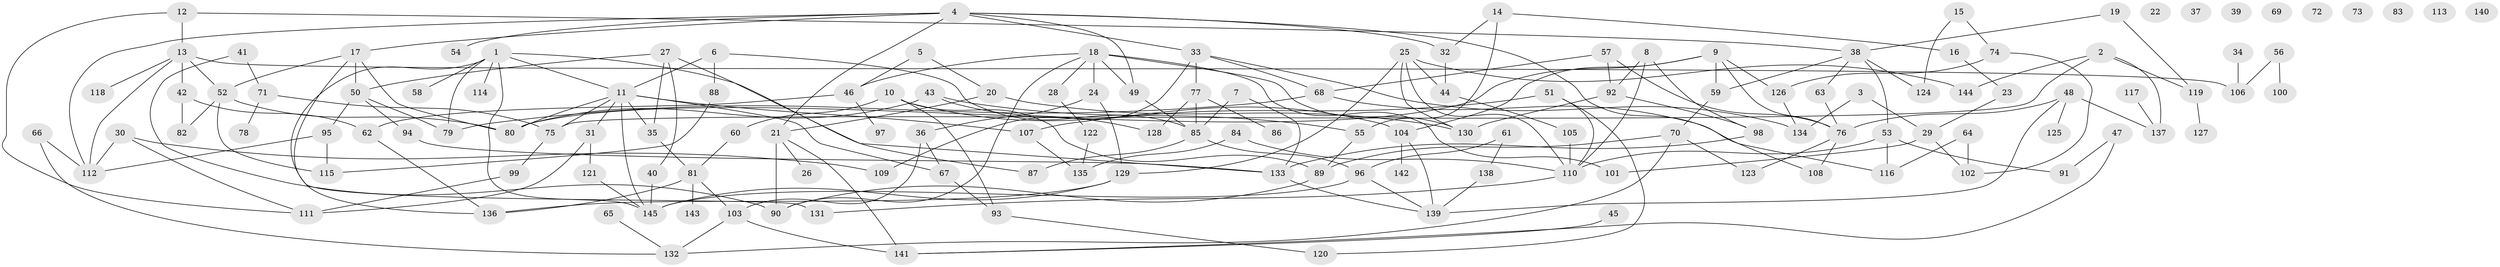 // coarse degree distribution, {9: 0.0297029702970297, 6: 0.039603960396039604, 2: 0.19801980198019803, 3: 0.18811881188118812, 5: 0.10891089108910891, 7: 0.0594059405940594, 4: 0.10891089108910891, 10: 0.009900990099009901, 0: 0.0891089108910891, 1: 0.1485148514851485, 8: 0.019801980198019802}
// Generated by graph-tools (version 1.1) at 2025/41/03/06/25 10:41:20]
// undirected, 145 vertices, 211 edges
graph export_dot {
graph [start="1"]
  node [color=gray90,style=filled];
  1;
  2;
  3;
  4;
  5;
  6;
  7;
  8;
  9;
  10;
  11;
  12;
  13;
  14;
  15;
  16;
  17;
  18;
  19;
  20;
  21;
  22;
  23;
  24;
  25;
  26;
  27;
  28;
  29;
  30;
  31;
  32;
  33;
  34;
  35;
  36;
  37;
  38;
  39;
  40;
  41;
  42;
  43;
  44;
  45;
  46;
  47;
  48;
  49;
  50;
  51;
  52;
  53;
  54;
  55;
  56;
  57;
  58;
  59;
  60;
  61;
  62;
  63;
  64;
  65;
  66;
  67;
  68;
  69;
  70;
  71;
  72;
  73;
  74;
  75;
  76;
  77;
  78;
  79;
  80;
  81;
  82;
  83;
  84;
  85;
  86;
  87;
  88;
  89;
  90;
  91;
  92;
  93;
  94;
  95;
  96;
  97;
  98;
  99;
  100;
  101;
  102;
  103;
  104;
  105;
  106;
  107;
  108;
  109;
  110;
  111;
  112;
  113;
  114;
  115;
  116;
  117;
  118;
  119;
  120;
  121;
  122;
  123;
  124;
  125;
  126;
  127;
  128;
  129;
  130;
  131;
  132;
  133;
  134;
  135;
  136;
  137;
  138;
  139;
  140;
  141;
  142;
  143;
  144;
  145;
  1 -- 11;
  1 -- 58;
  1 -- 79;
  1 -- 114;
  1 -- 133;
  1 -- 136;
  1 -- 145;
  2 -- 75;
  2 -- 119;
  2 -- 137;
  2 -- 144;
  3 -- 29;
  3 -- 134;
  4 -- 17;
  4 -- 21;
  4 -- 32;
  4 -- 33;
  4 -- 49;
  4 -- 54;
  4 -- 108;
  4 -- 112;
  5 -- 20;
  5 -- 46;
  6 -- 11;
  6 -- 85;
  6 -- 88;
  7 -- 85;
  7 -- 133;
  8 -- 92;
  8 -- 98;
  8 -- 110;
  9 -- 59;
  9 -- 76;
  9 -- 80;
  9 -- 104;
  9 -- 126;
  10 -- 60;
  10 -- 89;
  10 -- 93;
  10 -- 104;
  11 -- 31;
  11 -- 35;
  11 -- 67;
  11 -- 75;
  11 -- 80;
  11 -- 107;
  11 -- 145;
  12 -- 13;
  12 -- 38;
  12 -- 111;
  13 -- 42;
  13 -- 52;
  13 -- 106;
  13 -- 112;
  13 -- 118;
  14 -- 16;
  14 -- 32;
  14 -- 55;
  15 -- 74;
  15 -- 124;
  16 -- 23;
  17 -- 50;
  17 -- 52;
  17 -- 80;
  17 -- 131;
  18 -- 24;
  18 -- 28;
  18 -- 46;
  18 -- 49;
  18 -- 90;
  18 -- 101;
  18 -- 130;
  19 -- 38;
  19 -- 119;
  20 -- 21;
  20 -- 130;
  21 -- 26;
  21 -- 90;
  21 -- 141;
  23 -- 29;
  24 -- 36;
  24 -- 129;
  25 -- 44;
  25 -- 110;
  25 -- 129;
  25 -- 130;
  25 -- 144;
  27 -- 35;
  27 -- 40;
  27 -- 50;
  27 -- 87;
  28 -- 122;
  29 -- 101;
  29 -- 102;
  30 -- 109;
  30 -- 111;
  30 -- 112;
  31 -- 111;
  31 -- 121;
  32 -- 44;
  33 -- 68;
  33 -- 77;
  33 -- 109;
  33 -- 134;
  34 -- 106;
  35 -- 81;
  36 -- 67;
  36 -- 103;
  38 -- 53;
  38 -- 59;
  38 -- 63;
  38 -- 124;
  40 -- 145;
  41 -- 71;
  41 -- 90;
  42 -- 62;
  42 -- 82;
  43 -- 55;
  43 -- 80;
  43 -- 128;
  44 -- 105;
  45 -- 141;
  46 -- 62;
  46 -- 97;
  47 -- 91;
  47 -- 141;
  48 -- 76;
  48 -- 125;
  48 -- 137;
  48 -- 139;
  49 -- 85;
  50 -- 79;
  50 -- 94;
  50 -- 95;
  51 -- 107;
  51 -- 110;
  51 -- 120;
  52 -- 80;
  52 -- 82;
  52 -- 115;
  53 -- 91;
  53 -- 110;
  53 -- 116;
  55 -- 89;
  56 -- 100;
  56 -- 106;
  57 -- 68;
  57 -- 76;
  57 -- 92;
  59 -- 70;
  60 -- 81;
  61 -- 96;
  61 -- 138;
  62 -- 136;
  63 -- 76;
  64 -- 102;
  64 -- 116;
  65 -- 132;
  66 -- 112;
  66 -- 132;
  67 -- 93;
  68 -- 79;
  68 -- 116;
  70 -- 89;
  70 -- 123;
  70 -- 132;
  71 -- 75;
  71 -- 78;
  74 -- 102;
  74 -- 126;
  75 -- 99;
  76 -- 108;
  76 -- 123;
  77 -- 85;
  77 -- 86;
  77 -- 128;
  81 -- 103;
  81 -- 136;
  81 -- 143;
  84 -- 110;
  84 -- 135;
  85 -- 87;
  85 -- 96;
  88 -- 115;
  89 -- 90;
  92 -- 98;
  92 -- 130;
  93 -- 120;
  94 -- 133;
  95 -- 112;
  95 -- 115;
  96 -- 139;
  96 -- 145;
  98 -- 133;
  99 -- 111;
  103 -- 132;
  103 -- 141;
  104 -- 139;
  104 -- 142;
  105 -- 110;
  107 -- 135;
  110 -- 131;
  117 -- 137;
  119 -- 127;
  121 -- 145;
  122 -- 135;
  126 -- 134;
  129 -- 136;
  129 -- 145;
  133 -- 139;
  138 -- 139;
}

